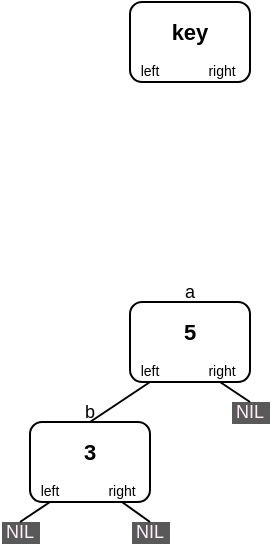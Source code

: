 <mxfile version="24.7.17">
  <diagram id="C5RBs43oDa-KdzZeNtuy" name="Page-1">
    <mxGraphModel dx="439" dy="395" grid="1" gridSize="10" guides="1" tooltips="1" connect="1" arrows="1" fold="1" page="1" pageScale="1" pageWidth="827" pageHeight="1169" math="0" shadow="0">
      <root>
        <mxCell id="WIyWlLk6GJQsqaUBKTNV-0" />
        <mxCell id="WIyWlLk6GJQsqaUBKTNV-1" parent="WIyWlLk6GJQsqaUBKTNV-0" />
        <mxCell id="dZAbsVkr8ragyTUgq_8P-0" value="" style="rounded=1;whiteSpace=wrap;html=1;" vertex="1" parent="WIyWlLk6GJQsqaUBKTNV-1">
          <mxGeometry x="360" y="190" width="60" height="40" as="geometry" />
        </mxCell>
        <mxCell id="dZAbsVkr8ragyTUgq_8P-1" value="key" style="text;html=1;align=center;verticalAlign=middle;whiteSpace=wrap;rounded=0;fontSize=11;fontStyle=1" vertex="1" parent="WIyWlLk6GJQsqaUBKTNV-1">
          <mxGeometry x="370" y="190" width="40" height="30" as="geometry" />
        </mxCell>
        <mxCell id="dZAbsVkr8ragyTUgq_8P-3" value="&lt;span style=&quot;font-size: 7px; font-weight: 400;&quot;&gt;left&lt;/span&gt;" style="text;html=1;align=center;verticalAlign=middle;whiteSpace=wrap;rounded=0;fontSize=7;fontStyle=1" vertex="1" parent="WIyWlLk6GJQsqaUBKTNV-1">
          <mxGeometry x="360" y="220" width="20" height="10" as="geometry" />
        </mxCell>
        <mxCell id="dZAbsVkr8ragyTUgq_8P-4" value="&lt;span style=&quot;font-size: 7px; font-weight: 400;&quot;&gt;right&lt;/span&gt;" style="text;html=1;align=center;verticalAlign=middle;whiteSpace=wrap;rounded=0;fontSize=7;fontStyle=1" vertex="1" parent="WIyWlLk6GJQsqaUBKTNV-1">
          <mxGeometry x="392" y="220" width="28" height="10" as="geometry" />
        </mxCell>
        <mxCell id="dZAbsVkr8ragyTUgq_8P-5" value="" style="rounded=1;whiteSpace=wrap;html=1;" vertex="1" parent="WIyWlLk6GJQsqaUBKTNV-1">
          <mxGeometry x="360" y="340" width="60" height="40" as="geometry" />
        </mxCell>
        <mxCell id="dZAbsVkr8ragyTUgq_8P-6" value="5" style="text;html=1;align=center;verticalAlign=middle;whiteSpace=wrap;rounded=0;fontSize=11;fontStyle=1" vertex="1" parent="WIyWlLk6GJQsqaUBKTNV-1">
          <mxGeometry x="370" y="340" width="40" height="30" as="geometry" />
        </mxCell>
        <mxCell id="dZAbsVkr8ragyTUgq_8P-7" value="&lt;span style=&quot;font-size: 7px; font-weight: 400;&quot;&gt;left&lt;/span&gt;" style="text;html=1;align=center;verticalAlign=middle;whiteSpace=wrap;rounded=0;fontSize=7;fontStyle=1" vertex="1" parent="WIyWlLk6GJQsqaUBKTNV-1">
          <mxGeometry x="360" y="370" width="20" height="10" as="geometry" />
        </mxCell>
        <mxCell id="dZAbsVkr8ragyTUgq_8P-8" value="&lt;span style=&quot;font-size: 7px; font-weight: 400;&quot;&gt;right&lt;/span&gt;" style="text;html=1;align=center;verticalAlign=middle;whiteSpace=wrap;rounded=0;fontSize=7;fontStyle=1" vertex="1" parent="WIyWlLk6GJQsqaUBKTNV-1">
          <mxGeometry x="392" y="370" width="28" height="10" as="geometry" />
        </mxCell>
        <mxCell id="dZAbsVkr8ragyTUgq_8P-9" value="&lt;span style=&quot;font-size: 9px;&quot;&gt;a&lt;/span&gt;" style="text;html=1;align=center;verticalAlign=middle;whiteSpace=wrap;rounded=0;fontSize=9;fontStyle=0" vertex="1" parent="WIyWlLk6GJQsqaUBKTNV-1">
          <mxGeometry x="380" y="330" width="20" height="10" as="geometry" />
        </mxCell>
        <mxCell id="dZAbsVkr8ragyTUgq_8P-10" value="" style="rounded=1;whiteSpace=wrap;html=1;" vertex="1" parent="WIyWlLk6GJQsqaUBKTNV-1">
          <mxGeometry x="310" y="400" width="60" height="40" as="geometry" />
        </mxCell>
        <mxCell id="dZAbsVkr8ragyTUgq_8P-11" value="3" style="text;html=1;align=center;verticalAlign=middle;whiteSpace=wrap;rounded=0;fontSize=11;fontStyle=1" vertex="1" parent="WIyWlLk6GJQsqaUBKTNV-1">
          <mxGeometry x="320" y="400" width="40" height="30" as="geometry" />
        </mxCell>
        <mxCell id="dZAbsVkr8ragyTUgq_8P-12" value="&lt;span style=&quot;font-size: 7px; font-weight: 400;&quot;&gt;left&lt;/span&gt;" style="text;html=1;align=center;verticalAlign=middle;whiteSpace=wrap;rounded=0;fontSize=7;fontStyle=1" vertex="1" parent="WIyWlLk6GJQsqaUBKTNV-1">
          <mxGeometry x="310" y="430" width="20" height="10" as="geometry" />
        </mxCell>
        <mxCell id="dZAbsVkr8ragyTUgq_8P-13" value="&lt;span style=&quot;font-size: 7px; font-weight: 400;&quot;&gt;right&lt;/span&gt;" style="text;html=1;align=center;verticalAlign=middle;whiteSpace=wrap;rounded=0;fontSize=7;fontStyle=1" vertex="1" parent="WIyWlLk6GJQsqaUBKTNV-1">
          <mxGeometry x="342" y="430" width="28" height="10" as="geometry" />
        </mxCell>
        <mxCell id="dZAbsVkr8ragyTUgq_8P-14" value="&lt;span style=&quot;font-size: 9px;&quot;&gt;b&lt;/span&gt;" style="text;html=1;align=center;verticalAlign=middle;whiteSpace=wrap;rounded=0;fontSize=9;fontStyle=0" vertex="1" parent="WIyWlLk6GJQsqaUBKTNV-1">
          <mxGeometry x="330" y="390" width="20" height="10" as="geometry" />
        </mxCell>
        <mxCell id="dZAbsVkr8ragyTUgq_8P-15" value="" style="endArrow=none;html=1;rounded=0;entryX=0.5;entryY=1;entryDx=0;entryDy=0;exitX=0.5;exitY=0;exitDx=0;exitDy=0;" edge="1" parent="WIyWlLk6GJQsqaUBKTNV-1" source="dZAbsVkr8ragyTUgq_8P-10" target="dZAbsVkr8ragyTUgq_8P-7">
          <mxGeometry width="50" height="50" relative="1" as="geometry">
            <mxPoint x="400" y="390" as="sourcePoint" />
            <mxPoint x="370" y="390" as="targetPoint" />
          </mxGeometry>
        </mxCell>
        <mxCell id="dZAbsVkr8ragyTUgq_8P-16" value="&lt;span style=&quot;font-size: 9px;&quot;&gt;&lt;font color=&quot;#fff0fb&quot;&gt;&amp;nbsp;NIL&amp;nbsp;&lt;/font&gt;&lt;/span&gt;" style="text;html=1;align=center;verticalAlign=middle;whiteSpace=wrap;rounded=0;fontSize=9;fontStyle=0;labelBackgroundColor=#595959;" vertex="1" parent="WIyWlLk6GJQsqaUBKTNV-1">
          <mxGeometry x="410" y="390" width="20" height="10" as="geometry" />
        </mxCell>
        <mxCell id="dZAbsVkr8ragyTUgq_8P-17" value="&lt;span style=&quot;font-size: 9px;&quot;&gt;&lt;font color=&quot;#fff0fb&quot;&gt;&amp;nbsp;NIL&amp;nbsp;&lt;/font&gt;&lt;/span&gt;" style="text;html=1;align=center;verticalAlign=middle;whiteSpace=wrap;rounded=0;fontSize=9;fontStyle=0;labelBackgroundColor=#595959;" vertex="1" parent="WIyWlLk6GJQsqaUBKTNV-1">
          <mxGeometry x="360" y="450" width="20" height="10" as="geometry" />
        </mxCell>
        <mxCell id="dZAbsVkr8ragyTUgq_8P-18" value="&lt;span style=&quot;font-size: 9px;&quot;&gt;&lt;font color=&quot;#fff0fb&quot;&gt;&amp;nbsp;NIL&amp;nbsp;&lt;/font&gt;&lt;/span&gt;" style="text;html=1;align=center;verticalAlign=middle;whiteSpace=wrap;rounded=0;fontSize=9;fontStyle=0;labelBackgroundColor=#595959;" vertex="1" parent="WIyWlLk6GJQsqaUBKTNV-1">
          <mxGeometry x="295" y="450" width="20" height="10" as="geometry" />
        </mxCell>
        <mxCell id="dZAbsVkr8ragyTUgq_8P-19" value="" style="endArrow=none;html=1;rounded=0;entryX=0.75;entryY=1;entryDx=0;entryDy=0;exitX=0.5;exitY=0;exitDx=0;exitDy=0;" edge="1" parent="WIyWlLk6GJQsqaUBKTNV-1" source="dZAbsVkr8ragyTUgq_8P-16" target="dZAbsVkr8ragyTUgq_8P-5">
          <mxGeometry width="50" height="50" relative="1" as="geometry">
            <mxPoint x="350" y="410" as="sourcePoint" />
            <mxPoint x="380" y="390" as="targetPoint" />
          </mxGeometry>
        </mxCell>
        <mxCell id="dZAbsVkr8ragyTUgq_8P-20" value="" style="endArrow=none;html=1;rounded=0;entryX=0.5;entryY=1;entryDx=0;entryDy=0;exitX=0.5;exitY=0;exitDx=0;exitDy=0;" edge="1" parent="WIyWlLk6GJQsqaUBKTNV-1" source="dZAbsVkr8ragyTUgq_8P-18" target="dZAbsVkr8ragyTUgq_8P-12">
          <mxGeometry width="50" height="50" relative="1" as="geometry">
            <mxPoint x="360" y="420" as="sourcePoint" />
            <mxPoint x="390" y="400" as="targetPoint" />
          </mxGeometry>
        </mxCell>
        <mxCell id="dZAbsVkr8ragyTUgq_8P-21" value="" style="endArrow=none;html=1;rounded=0;entryX=0.5;entryY=0;entryDx=0;entryDy=0;exitX=0.5;exitY=1;exitDx=0;exitDy=0;" edge="1" parent="WIyWlLk6GJQsqaUBKTNV-1" source="dZAbsVkr8ragyTUgq_8P-13" target="dZAbsVkr8ragyTUgq_8P-17">
          <mxGeometry width="50" height="50" relative="1" as="geometry">
            <mxPoint x="370" y="430" as="sourcePoint" />
            <mxPoint x="400" y="410" as="targetPoint" />
          </mxGeometry>
        </mxCell>
      </root>
    </mxGraphModel>
  </diagram>
</mxfile>
